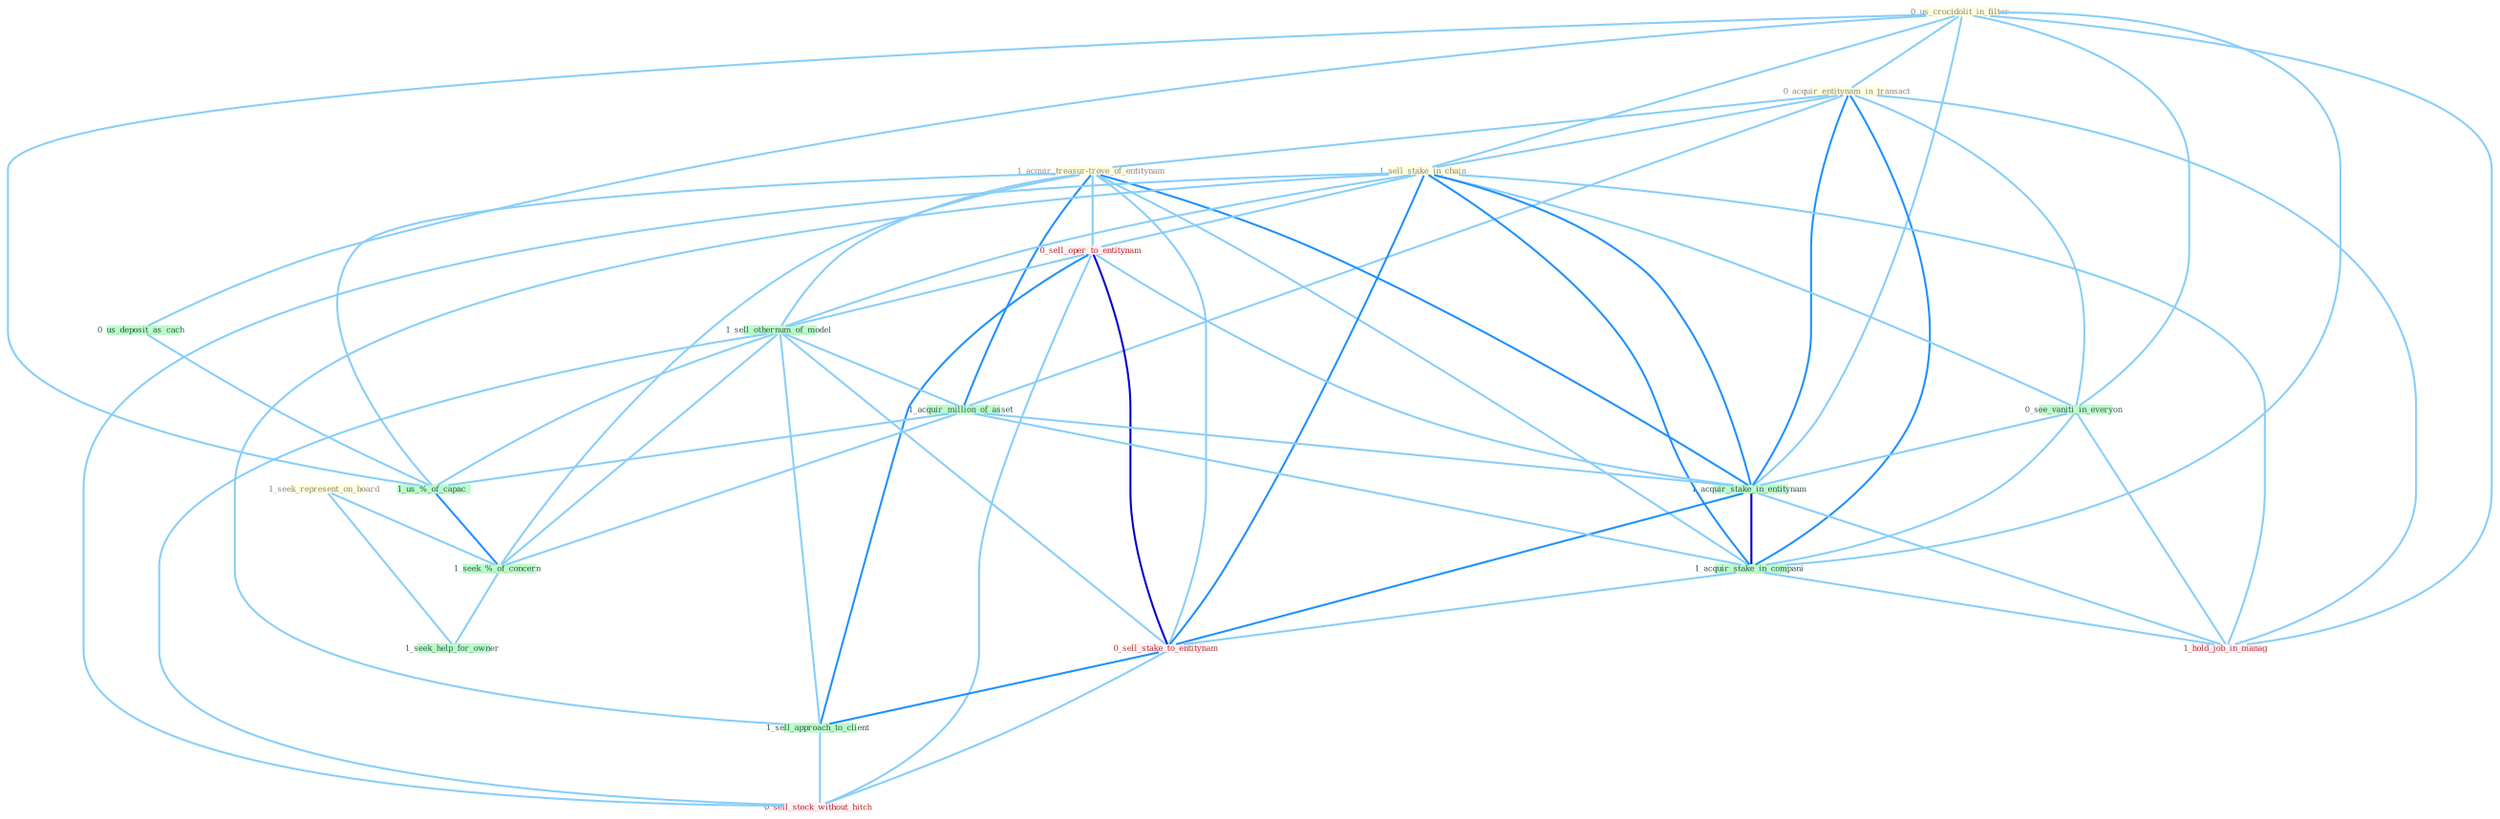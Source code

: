Graph G{ 
    node
    [shape=polygon,style=filled,width=.5,height=.06,color="#BDFCC9",fixedsize=true,fontsize=4,
    fontcolor="#2f4f4f"];
    {node
    [color="#ffffe0", fontcolor="#8b7d6b"] "1_seek_represent_on_board " "0_us_crocidolit_in_filter " "0_acquir_entitynam_in_transact " "1_acquir_treasur-trove_of_entitynam " "1_sell_stake_in_chain "}
{node [color="#fff0f5", fontcolor="#b22222"] "0_sell_oper_to_entitynam " "0_sell_stake_to_entitynam " "1_hold_job_in_manag " "0_sell_stock_without_hitch "}
edge [color="#B0E2FF"];

	"1_seek_represent_on_board " -- "1_seek_%_of_concern " [w="1", color="#87cefa" ];
	"1_seek_represent_on_board " -- "1_seek_help_for_owner " [w="1", color="#87cefa" ];
	"0_us_crocidolit_in_filter " -- "0_acquir_entitynam_in_transact " [w="1", color="#87cefa" ];
	"0_us_crocidolit_in_filter " -- "1_sell_stake_in_chain " [w="1", color="#87cefa" ];
	"0_us_crocidolit_in_filter " -- "0_see_vaniti_in_everyon " [w="1", color="#87cefa" ];
	"0_us_crocidolit_in_filter " -- "0_us_deposit_as_cach " [w="1", color="#87cefa" ];
	"0_us_crocidolit_in_filter " -- "1_acquir_stake_in_entitynam " [w="1", color="#87cefa" ];
	"0_us_crocidolit_in_filter " -- "1_acquir_stake_in_compani " [w="1", color="#87cefa" ];
	"0_us_crocidolit_in_filter " -- "1_us_%_of_capac " [w="1", color="#87cefa" ];
	"0_us_crocidolit_in_filter " -- "1_hold_job_in_manag " [w="1", color="#87cefa" ];
	"0_acquir_entitynam_in_transact " -- "1_acquir_treasur-trove_of_entitynam " [w="1", color="#87cefa" ];
	"0_acquir_entitynam_in_transact " -- "1_sell_stake_in_chain " [w="1", color="#87cefa" ];
	"0_acquir_entitynam_in_transact " -- "0_see_vaniti_in_everyon " [w="1", color="#87cefa" ];
	"0_acquir_entitynam_in_transact " -- "1_acquir_million_of_asset " [w="1", color="#87cefa" ];
	"0_acquir_entitynam_in_transact " -- "1_acquir_stake_in_entitynam " [w="2", color="#1e90ff" , len=0.8];
	"0_acquir_entitynam_in_transact " -- "1_acquir_stake_in_compani " [w="2", color="#1e90ff" , len=0.8];
	"0_acquir_entitynam_in_transact " -- "1_hold_job_in_manag " [w="1", color="#87cefa" ];
	"1_acquir_treasur-trove_of_entitynam " -- "0_sell_oper_to_entitynam " [w="1", color="#87cefa" ];
	"1_acquir_treasur-trove_of_entitynam " -- "1_sell_othernum_of_model " [w="1", color="#87cefa" ];
	"1_acquir_treasur-trove_of_entitynam " -- "1_acquir_million_of_asset " [w="2", color="#1e90ff" , len=0.8];
	"1_acquir_treasur-trove_of_entitynam " -- "1_acquir_stake_in_entitynam " [w="2", color="#1e90ff" , len=0.8];
	"1_acquir_treasur-trove_of_entitynam " -- "1_acquir_stake_in_compani " [w="1", color="#87cefa" ];
	"1_acquir_treasur-trove_of_entitynam " -- "0_sell_stake_to_entitynam " [w="1", color="#87cefa" ];
	"1_acquir_treasur-trove_of_entitynam " -- "1_us_%_of_capac " [w="1", color="#87cefa" ];
	"1_acquir_treasur-trove_of_entitynam " -- "1_seek_%_of_concern " [w="1", color="#87cefa" ];
	"1_sell_stake_in_chain " -- "0_sell_oper_to_entitynam " [w="1", color="#87cefa" ];
	"1_sell_stake_in_chain " -- "1_sell_othernum_of_model " [w="1", color="#87cefa" ];
	"1_sell_stake_in_chain " -- "0_see_vaniti_in_everyon " [w="1", color="#87cefa" ];
	"1_sell_stake_in_chain " -- "1_acquir_stake_in_entitynam " [w="2", color="#1e90ff" , len=0.8];
	"1_sell_stake_in_chain " -- "1_acquir_stake_in_compani " [w="2", color="#1e90ff" , len=0.8];
	"1_sell_stake_in_chain " -- "0_sell_stake_to_entitynam " [w="2", color="#1e90ff" , len=0.8];
	"1_sell_stake_in_chain " -- "1_sell_approach_to_client " [w="1", color="#87cefa" ];
	"1_sell_stake_in_chain " -- "1_hold_job_in_manag " [w="1", color="#87cefa" ];
	"1_sell_stake_in_chain " -- "0_sell_stock_without_hitch " [w="1", color="#87cefa" ];
	"0_sell_oper_to_entitynam " -- "1_sell_othernum_of_model " [w="1", color="#87cefa" ];
	"0_sell_oper_to_entitynam " -- "1_acquir_stake_in_entitynam " [w="1", color="#87cefa" ];
	"0_sell_oper_to_entitynam " -- "0_sell_stake_to_entitynam " [w="3", color="#0000cd" , len=0.6];
	"0_sell_oper_to_entitynam " -- "1_sell_approach_to_client " [w="2", color="#1e90ff" , len=0.8];
	"0_sell_oper_to_entitynam " -- "0_sell_stock_without_hitch " [w="1", color="#87cefa" ];
	"1_sell_othernum_of_model " -- "1_acquir_million_of_asset " [w="1", color="#87cefa" ];
	"1_sell_othernum_of_model " -- "0_sell_stake_to_entitynam " [w="1", color="#87cefa" ];
	"1_sell_othernum_of_model " -- "1_us_%_of_capac " [w="1", color="#87cefa" ];
	"1_sell_othernum_of_model " -- "1_sell_approach_to_client " [w="1", color="#87cefa" ];
	"1_sell_othernum_of_model " -- "0_sell_stock_without_hitch " [w="1", color="#87cefa" ];
	"1_sell_othernum_of_model " -- "1_seek_%_of_concern " [w="1", color="#87cefa" ];
	"0_see_vaniti_in_everyon " -- "1_acquir_stake_in_entitynam " [w="1", color="#87cefa" ];
	"0_see_vaniti_in_everyon " -- "1_acquir_stake_in_compani " [w="1", color="#87cefa" ];
	"0_see_vaniti_in_everyon " -- "1_hold_job_in_manag " [w="1", color="#87cefa" ];
	"1_acquir_million_of_asset " -- "1_acquir_stake_in_entitynam " [w="1", color="#87cefa" ];
	"1_acquir_million_of_asset " -- "1_acquir_stake_in_compani " [w="1", color="#87cefa" ];
	"1_acquir_million_of_asset " -- "1_us_%_of_capac " [w="1", color="#87cefa" ];
	"1_acquir_million_of_asset " -- "1_seek_%_of_concern " [w="1", color="#87cefa" ];
	"0_us_deposit_as_cach " -- "1_us_%_of_capac " [w="1", color="#87cefa" ];
	"1_acquir_stake_in_entitynam " -- "1_acquir_stake_in_compani " [w="3", color="#0000cd" , len=0.6];
	"1_acquir_stake_in_entitynam " -- "0_sell_stake_to_entitynam " [w="2", color="#1e90ff" , len=0.8];
	"1_acquir_stake_in_entitynam " -- "1_hold_job_in_manag " [w="1", color="#87cefa" ];
	"1_acquir_stake_in_compani " -- "0_sell_stake_to_entitynam " [w="1", color="#87cefa" ];
	"1_acquir_stake_in_compani " -- "1_hold_job_in_manag " [w="1", color="#87cefa" ];
	"0_sell_stake_to_entitynam " -- "1_sell_approach_to_client " [w="2", color="#1e90ff" , len=0.8];
	"0_sell_stake_to_entitynam " -- "0_sell_stock_without_hitch " [w="1", color="#87cefa" ];
	"1_us_%_of_capac " -- "1_seek_%_of_concern " [w="2", color="#1e90ff" , len=0.8];
	"1_sell_approach_to_client " -- "0_sell_stock_without_hitch " [w="1", color="#87cefa" ];
	"1_seek_%_of_concern " -- "1_seek_help_for_owner " [w="1", color="#87cefa" ];
}